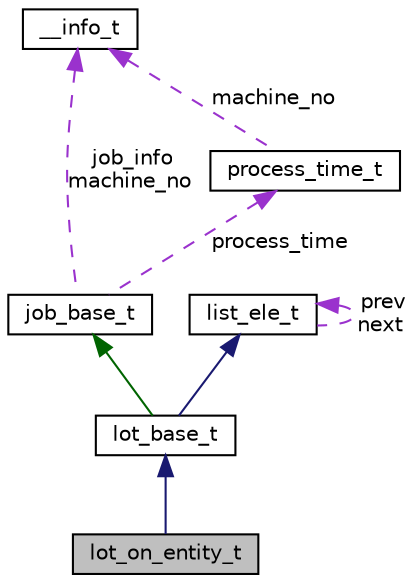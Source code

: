digraph "lot_on_entity_t"
{
 // LATEX_PDF_SIZE
  edge [fontname="Helvetica",fontsize="10",labelfontname="Helvetica",labelfontsize="10"];
  node [fontname="Helvetica",fontsize="10",shape=record];
  Node1 [label="lot_on_entity_t",height=0.2,width=0.4,color="black", fillcolor="grey75", style="filled", fontcolor="black",tooltip=" "];
  Node2 -> Node1 [dir="back",color="midnightblue",fontsize="10",style="solid",fontname="Helvetica"];
  Node2 [label="lot_base_t",height=0.2,width=0.4,color="black", fillcolor="white", style="filled",URL="$classlot__base__t.html",tooltip=" "];
  Node3 -> Node2 [dir="back",color="darkgreen",fontsize="10",style="solid",fontname="Helvetica"];
  Node3 [label="job_base_t",height=0.2,width=0.4,color="black", fillcolor="white", style="filled",URL="$structjob__base__t.html",tooltip="A structure that store genes and some basic information about job."];
  Node4 -> Node3 [dir="back",color="darkorchid3",fontsize="10",style="dashed",label=" job_info\nmachine_no" ,fontname="Helvetica"];
  Node4 [label="__info_t",height=0.2,width=0.4,color="black", fillcolor="white", style="filled",URL="$struct____info__t.html",tooltip=" "];
  Node5 -> Node3 [dir="back",color="darkorchid3",fontsize="10",style="dashed",label=" process_time" ,fontname="Helvetica"];
  Node5 [label="process_time_t",height=0.2,width=0.4,color="black", fillcolor="white", style="filled",URL="$structprocess__time__t.html",tooltip="A structure that store machine number and its process time."];
  Node4 -> Node5 [dir="back",color="darkorchid3",fontsize="10",style="dashed",label=" machine_no" ,fontname="Helvetica"];
  Node6 -> Node2 [dir="back",color="midnightblue",fontsize="10",style="solid",fontname="Helvetica"];
  Node6 [label="list_ele_t",height=0.2,width=0.4,color="black", fillcolor="white", style="filled",URL="$structlist__ele__t.html",tooltip="A node of double-linked list."];
  Node6 -> Node6 [dir="back",color="darkorchid3",fontsize="10",style="dashed",label=" prev\nnext" ,fontname="Helvetica"];
}
